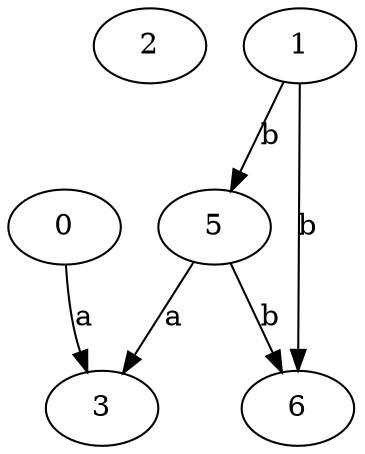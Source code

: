 strict digraph  {
2;
0;
3;
5;
1;
6;
0 -> 3  [label=a];
5 -> 3  [label=a];
5 -> 6  [label=b];
1 -> 5  [label=b];
1 -> 6  [label=b];
}
